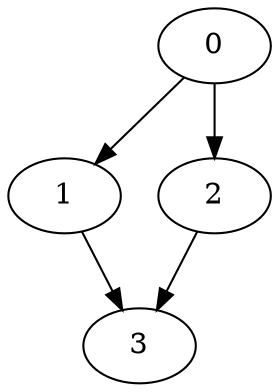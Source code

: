 strict digraph "arf" {
0 ;
1 ;
2 ;
3 ;
0 -> 1  [port=0, weight=0];
0 -> 2  [port=0, weight=1];
1 -> 3  [port=0, weight=0];
2 -> 3  [port=0, weight=0];
}
